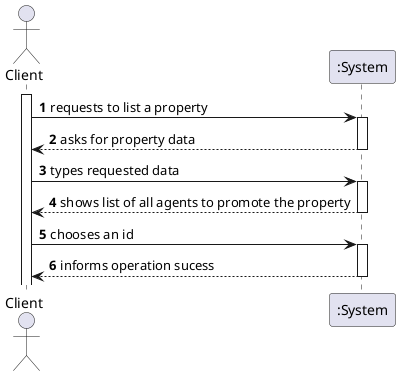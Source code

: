 @startuml
'https://plantuml.com/sequence-diagram

autoactivate on
autonumber

actor "Client" as Client
participant ":System" as System

activate Client

Client -> System: requests to list a property
System --> Client: asks for property data

Client -> System: types requested data
System --> Client: shows list of all agents to promote the property

Client -> System: chooses an id
System --> Client: informs operation sucess
@enduml